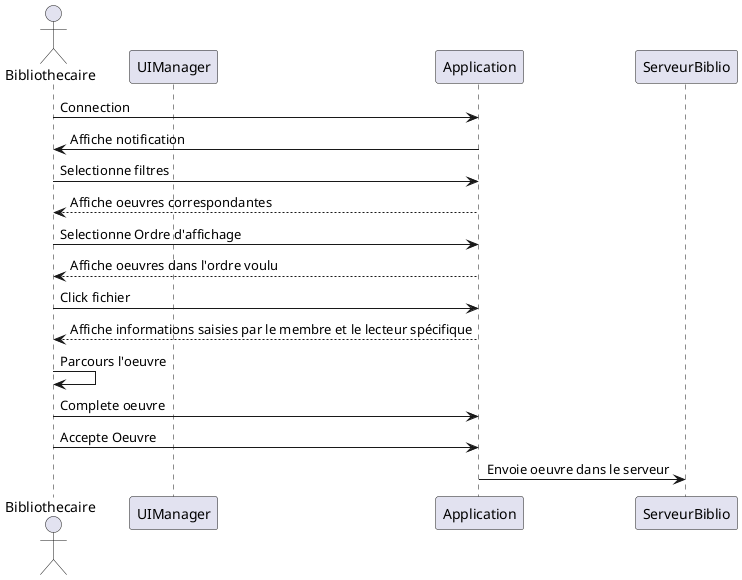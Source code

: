 Modérer une œuvre numérisée
	Description : Les Bibliothecaires sont avertis des numérisations œuvres à modérer.
	Acteurs : Bibliothecaire, serveur de la Bibliothèque Nationale de France
	Prérequis :Le fichier d’une œuvre numérisée doit avoir été déposé et soumis en modération
	Étapes :
1.	L’un des Bibliothecaires se connecte à l’application.
2.	L’application lui affiche la liste des fichiers d’œuvres numérisées soumises.
3.	Le Bibliothecaire positionne ses filtres pour ne voir que les œuvres susceptibles de l’intéresser.
4.	L’application n’affiche que les résultats correspondant aux filtres.
5.	Le Bibliothecaire positionne les tris pour les afficher dans l’ordre voulu.
6.	L’application affiche les résultats dans l’ordre souhaité.
7.	Le Bibliothecaire sélectionne un fichier d’une œuvre.
8.	L’application affiche les informations saisies par le membre ayant soumis l’œuvre.
9.	L’application affiche un lecteur spécifique au type de fichier.
10.	Le Bibliothecaire parcourt l’œuvre.
11.	Le Bibliothecaire complète les informations sur l’œuvre.
12.	Le Bibliothecaire accepte l’œuvre en précisant sa nature.
13.	@TODO
	Scénarios alternatifs :
	Scénarios erreurs :

@startuml
actor Bibliothecaire
participant UIManager as UIM 
participant Application as App
participant ServeurBiblio as Serveur
Bibliothecaire -> App  : Connection 
App -> Bibliothecaire : Affiche notification 
Bibliothecaire -> App : Selectionne filtres
App --> Bibliothecaire : Affiche oeuvres correspondantes
Bibliothecaire -> App : Selectionne Ordre d'affichage 
App --> Bibliothecaire : Affiche oeuvres dans l'ordre voulu
Bibliothecaire -> App : Click fichier
App --> Bibliothecaire : Affiche informations saisies par le membre et le lecteur spécifique
Bibliothecaire -> Bibliothecaire : Parcours l'oeuvre
Bibliothecaire -> App : Complete oeuvre 
Bibliothecaire -> App : Accepte Oeuvre 
App -> Serveur : Envoie oeuvre dans le serveur 

@enduml

@startuml
actor Bibliothecaire
participant UIManager as UIM 
participant Application as App
participant ServeurBiblio as Serveur
Bibliothecaire -> App  : Connection
App -> Serveur : Cherche oeuvre :
Serveur --> App :  Prend les oeuvres
App -> Bibliothecaire : Affiche notification 
Bibliothecaire -> App : Selectionne filtres
App --> Bibliothecaire : Affiche oeuvres correspondantes
Bibliothecaire -> App : Selectionne Ordre d'affichage 
App --> Bibliothecaire : Affiche oeuvres dans l'ordre voulu
Bibliothecaire -> App : Click fichier
App --> Bibliothecaire : Affiche informations saisies par le membre et le lecteur spécifique
Bibliothecaire -> Bibliothecaire : Parcours l'oeuvre
Bibliothecaire -> App : Complete oeuvre 
Bibliothecaire -> App : Accepte Oeuvre 
App -> Serveur : Envoie oeuvre dans le serveur 
@enduml